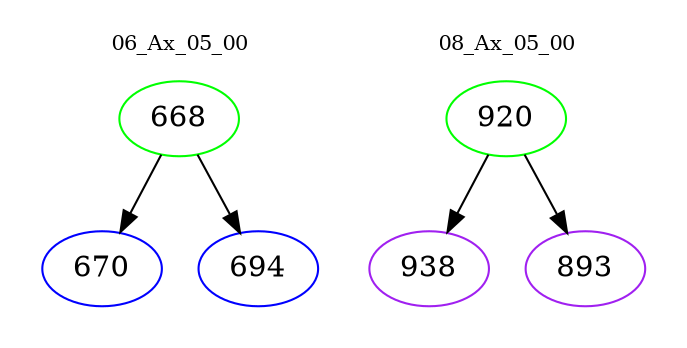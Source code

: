 digraph{
subgraph cluster_0 {
color = white
label = "06_Ax_05_00";
fontsize=10;
T0_668 [label="668", color="green"]
T0_668 -> T0_670 [color="black"]
T0_670 [label="670", color="blue"]
T0_668 -> T0_694 [color="black"]
T0_694 [label="694", color="blue"]
}
subgraph cluster_1 {
color = white
label = "08_Ax_05_00";
fontsize=10;
T1_920 [label="920", color="green"]
T1_920 -> T1_938 [color="black"]
T1_938 [label="938", color="purple"]
T1_920 -> T1_893 [color="black"]
T1_893 [label="893", color="purple"]
}
}
